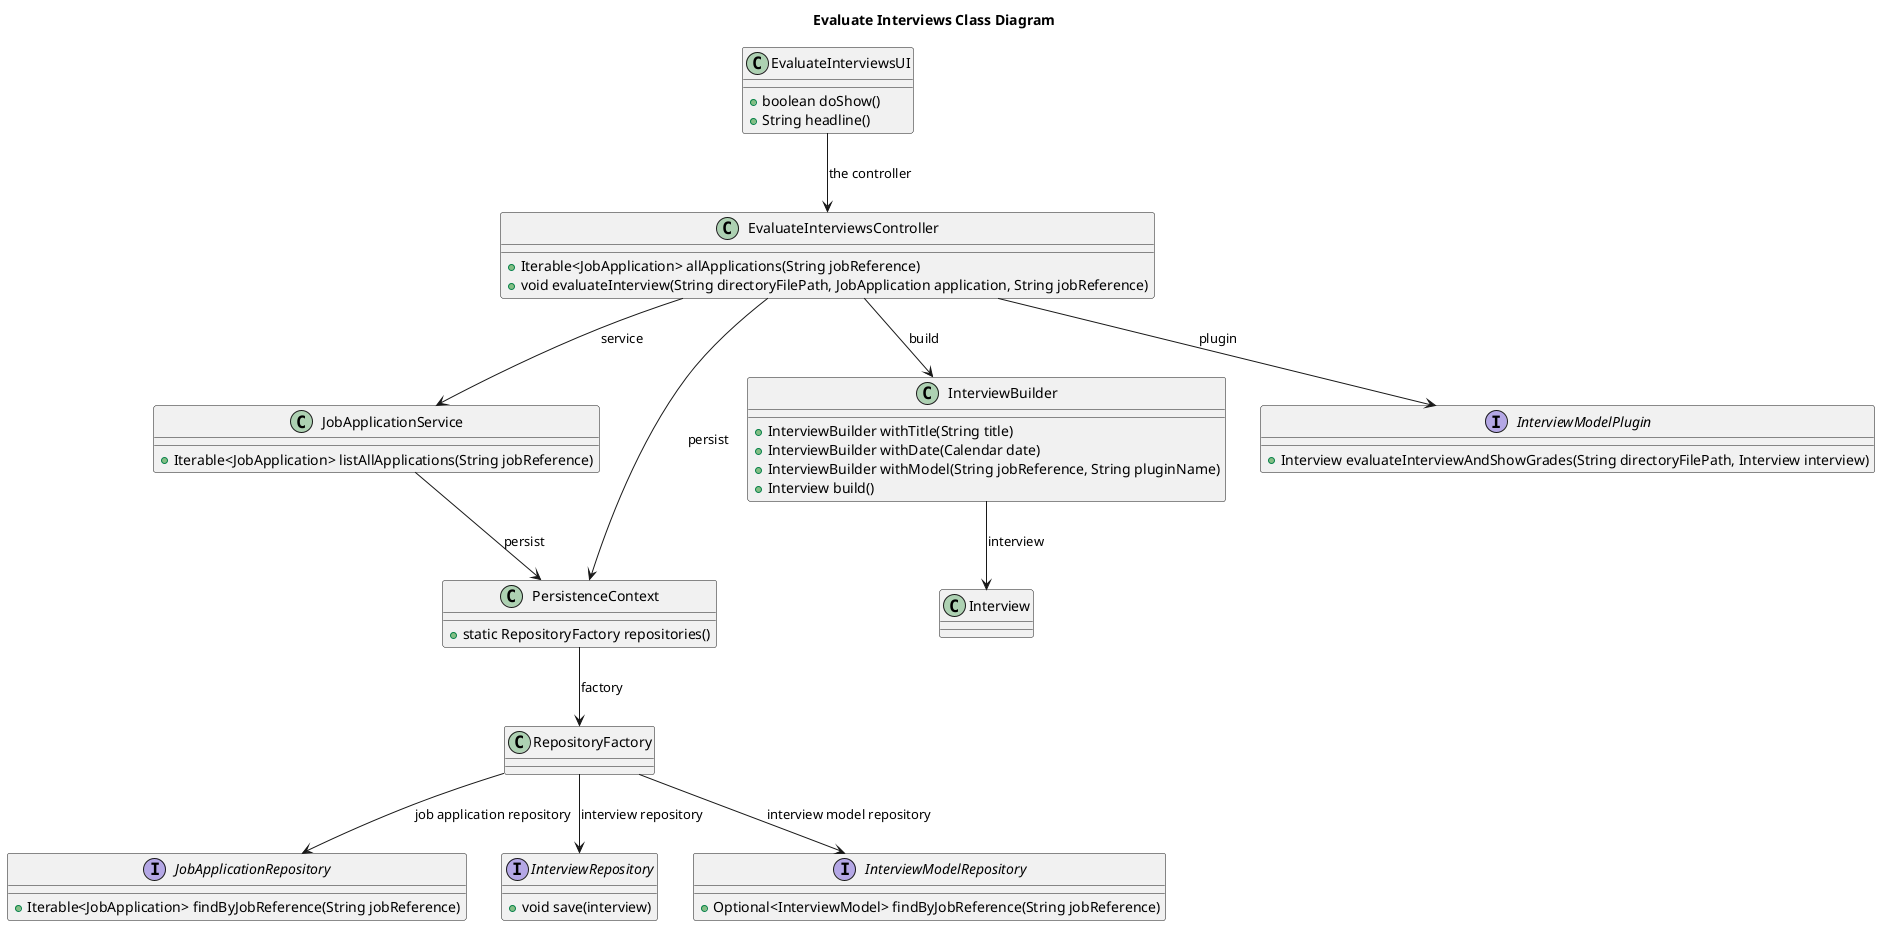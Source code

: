 @startuml
title Evaluate Interviews Class Diagram

'skinparam
skinparam handwritten false
skinparam packageStyle rect
skinparam defaultFontName FG Virgil
skinparam shadowing false

class EvaluateInterviewsUI {
    + boolean doShow()
    + String headline()
}

class EvaluateInterviewsController {
    + Iterable<JobApplication> allApplications(String jobReference)
    + void evaluateInterview(String directoryFilePath, JobApplication application, String jobReference)
}

class JobApplicationService {
    + Iterable<JobApplication> listAllApplications(String jobReference)
}

interface JobApplicationRepository {
    + Iterable<JobApplication> findByJobReference(String jobReference)
}

class PersistenceContext {
    + static RepositoryFactory repositories()
}

class Interview {
}

class InterviewBuilder {
    + InterviewBuilder withTitle(String title)
    + InterviewBuilder withDate(Calendar date)
    + InterviewBuilder withModel(String jobReference, String pluginName)
    + Interview build()
}

interface InterviewRepository {
    + void save(interview)
}


interface InterviewModelRepository {
    + Optional<InterviewModel> findByJobReference(String jobReference)
}


interface InterviewModelPlugin {
    + Interview evaluateInterviewAndShowGrades(String directoryFilePath, Interview interview)
}

EvaluateInterviewsUI --> EvaluateInterviewsController : the controller
EvaluateInterviewsController --> JobApplicationService : service
JobApplicationService --> PersistenceContext : persist
EvaluateInterviewsController --> PersistenceContext : persist
EvaluateInterviewsController --> InterviewBuilder : build
InterviewBuilder --> Interview : interview
EvaluateInterviewsController --> InterviewModelPlugin : plugin
PersistenceContext --> RepositoryFactory : factory
RepositoryFactory --> InterviewRepository : interview repository
RepositoryFactory --> JobApplicationRepository : job application repository
RepositoryFactory --> InterviewModelRepository : interview model repository


@enduml
